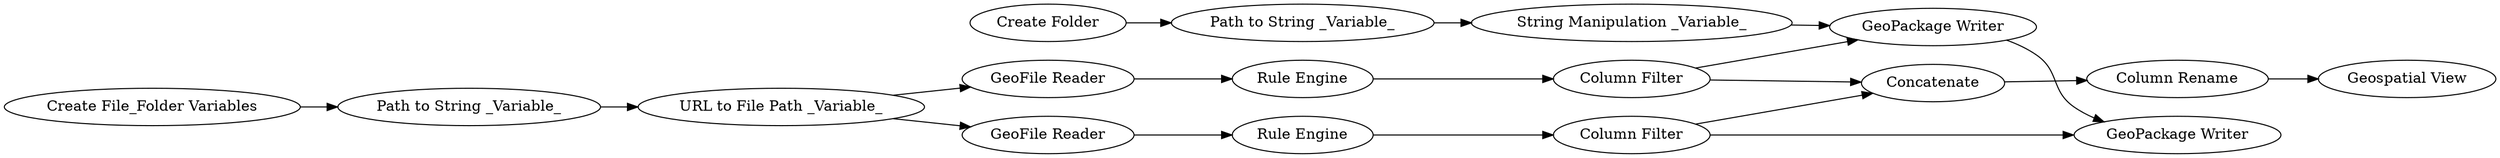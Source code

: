 digraph {
	96 -> 93
	12 -> 15
	1 -> 8
	16 -> 1
	4 -> 5
	13 -> 6
	101 -> 102
	9 -> 4
	15 -> 16
	97 -> 101
	3 -> 5
	93 -> 97
	5 -> 13
	8 -> 3
	2 -> 9
	16 -> 2
	3 -> 101
	4 -> 102
	5 [label=Concatenate]
	16 [label="URL to File Path _Variable_"]
	96 [label="Create Folder"]
	13 [label="Column Rename"]
	1 [label="GeoFile Reader"]
	102 [label="GeoPackage Writer"]
	9 [label="Rule Engine"]
	97 [label="String Manipulation _Variable_"]
	101 [label="GeoPackage Writer"]
	4 [label="Column Filter"]
	8 [label="Rule Engine"]
	15 [label="Path to String _Variable_"]
	93 [label="Path to String _Variable_"]
	6 [label="Geospatial View"]
	3 [label="Column Filter"]
	2 [label="GeoFile Reader"]
	12 [label="Create File_Folder Variables"]
	rankdir=LR
}
